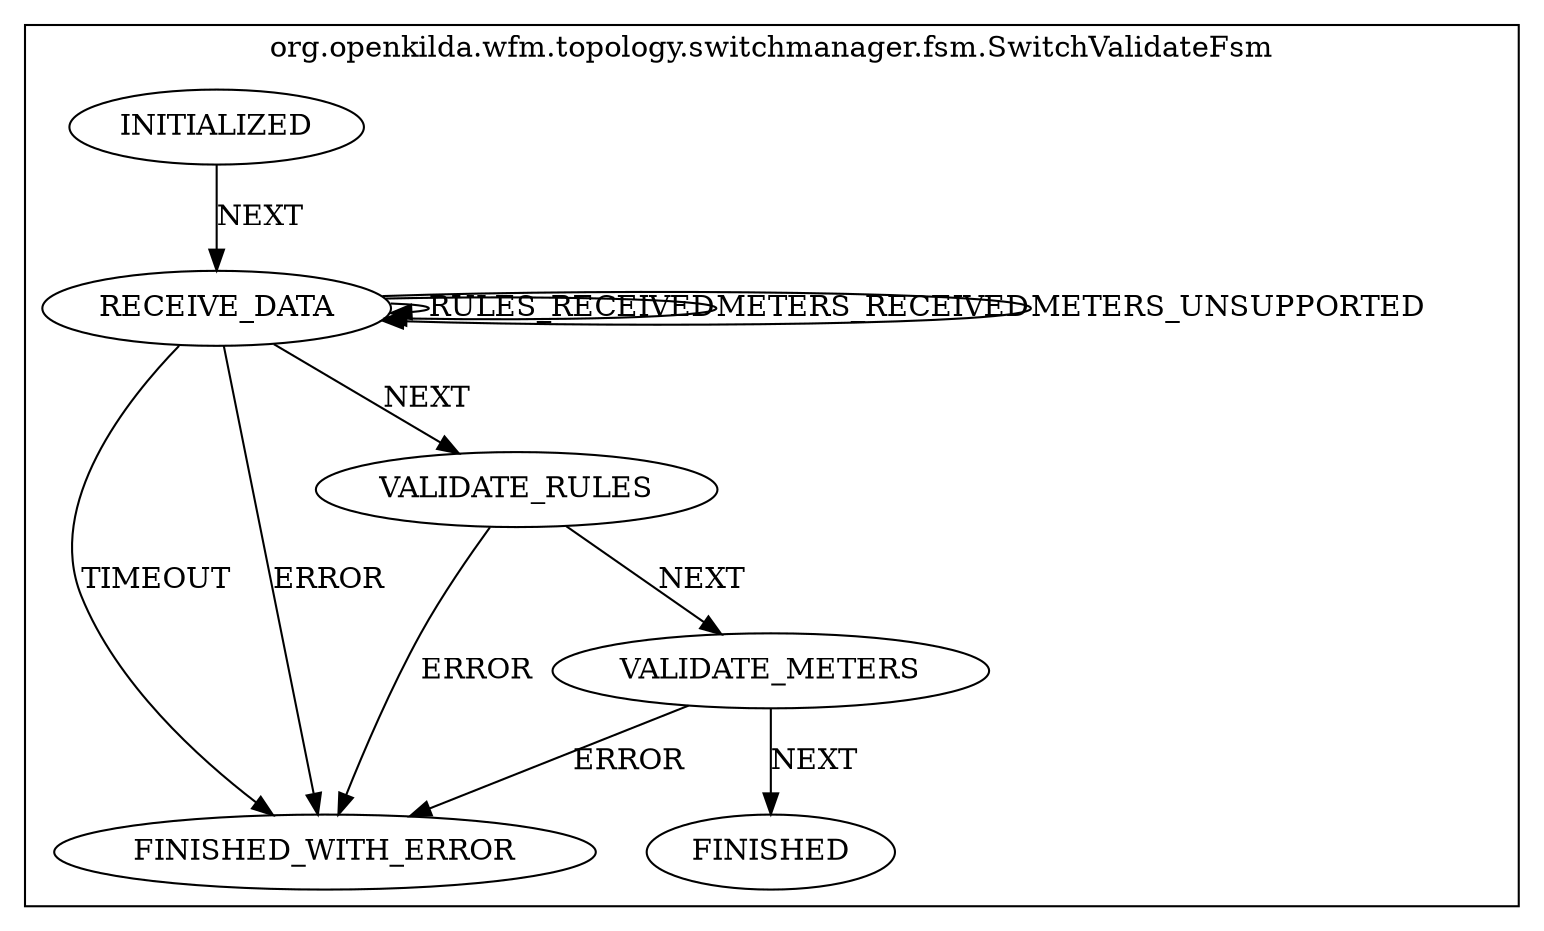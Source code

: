 digraph {
compound=true;
subgraph cluster_StateMachine {
label="org.openkilda.wfm.topology.switchmanager.fsm.SwitchValidateFsm";
INITIALIZED [label="INITIALIZED"];
FINISHED_WITH_ERROR [label="FINISHED_WITH_ERROR"];
FINISHED [label="FINISHED"];
VALIDATE_RULES [label="VALIDATE_RULES"];
RECEIVE_DATA [label="RECEIVE_DATA"];
VALIDATE_METERS [label="VALIDATE_METERS"];

INITIALIZED -> RECEIVE_DATA [ label="NEXT"];
VALIDATE_RULES -> FINISHED_WITH_ERROR [ label="ERROR"];
VALIDATE_RULES -> VALIDATE_METERS [ label="NEXT"];
RECEIVE_DATA -> RECEIVE_DATA [ label="RULES_RECEIVED"];
RECEIVE_DATA -> RECEIVE_DATA [ label="METERS_RECEIVED"];
RECEIVE_DATA -> RECEIVE_DATA [ label="METERS_UNSUPPORTED"];
RECEIVE_DATA -> FINISHED_WITH_ERROR [ label="TIMEOUT"];
RECEIVE_DATA -> FINISHED_WITH_ERROR [ label="ERROR"];
RECEIVE_DATA -> VALIDATE_RULES [ label="NEXT"];
VALIDATE_METERS -> FINISHED_WITH_ERROR [ label="ERROR"];
VALIDATE_METERS -> FINISHED [ label="NEXT"];}}
